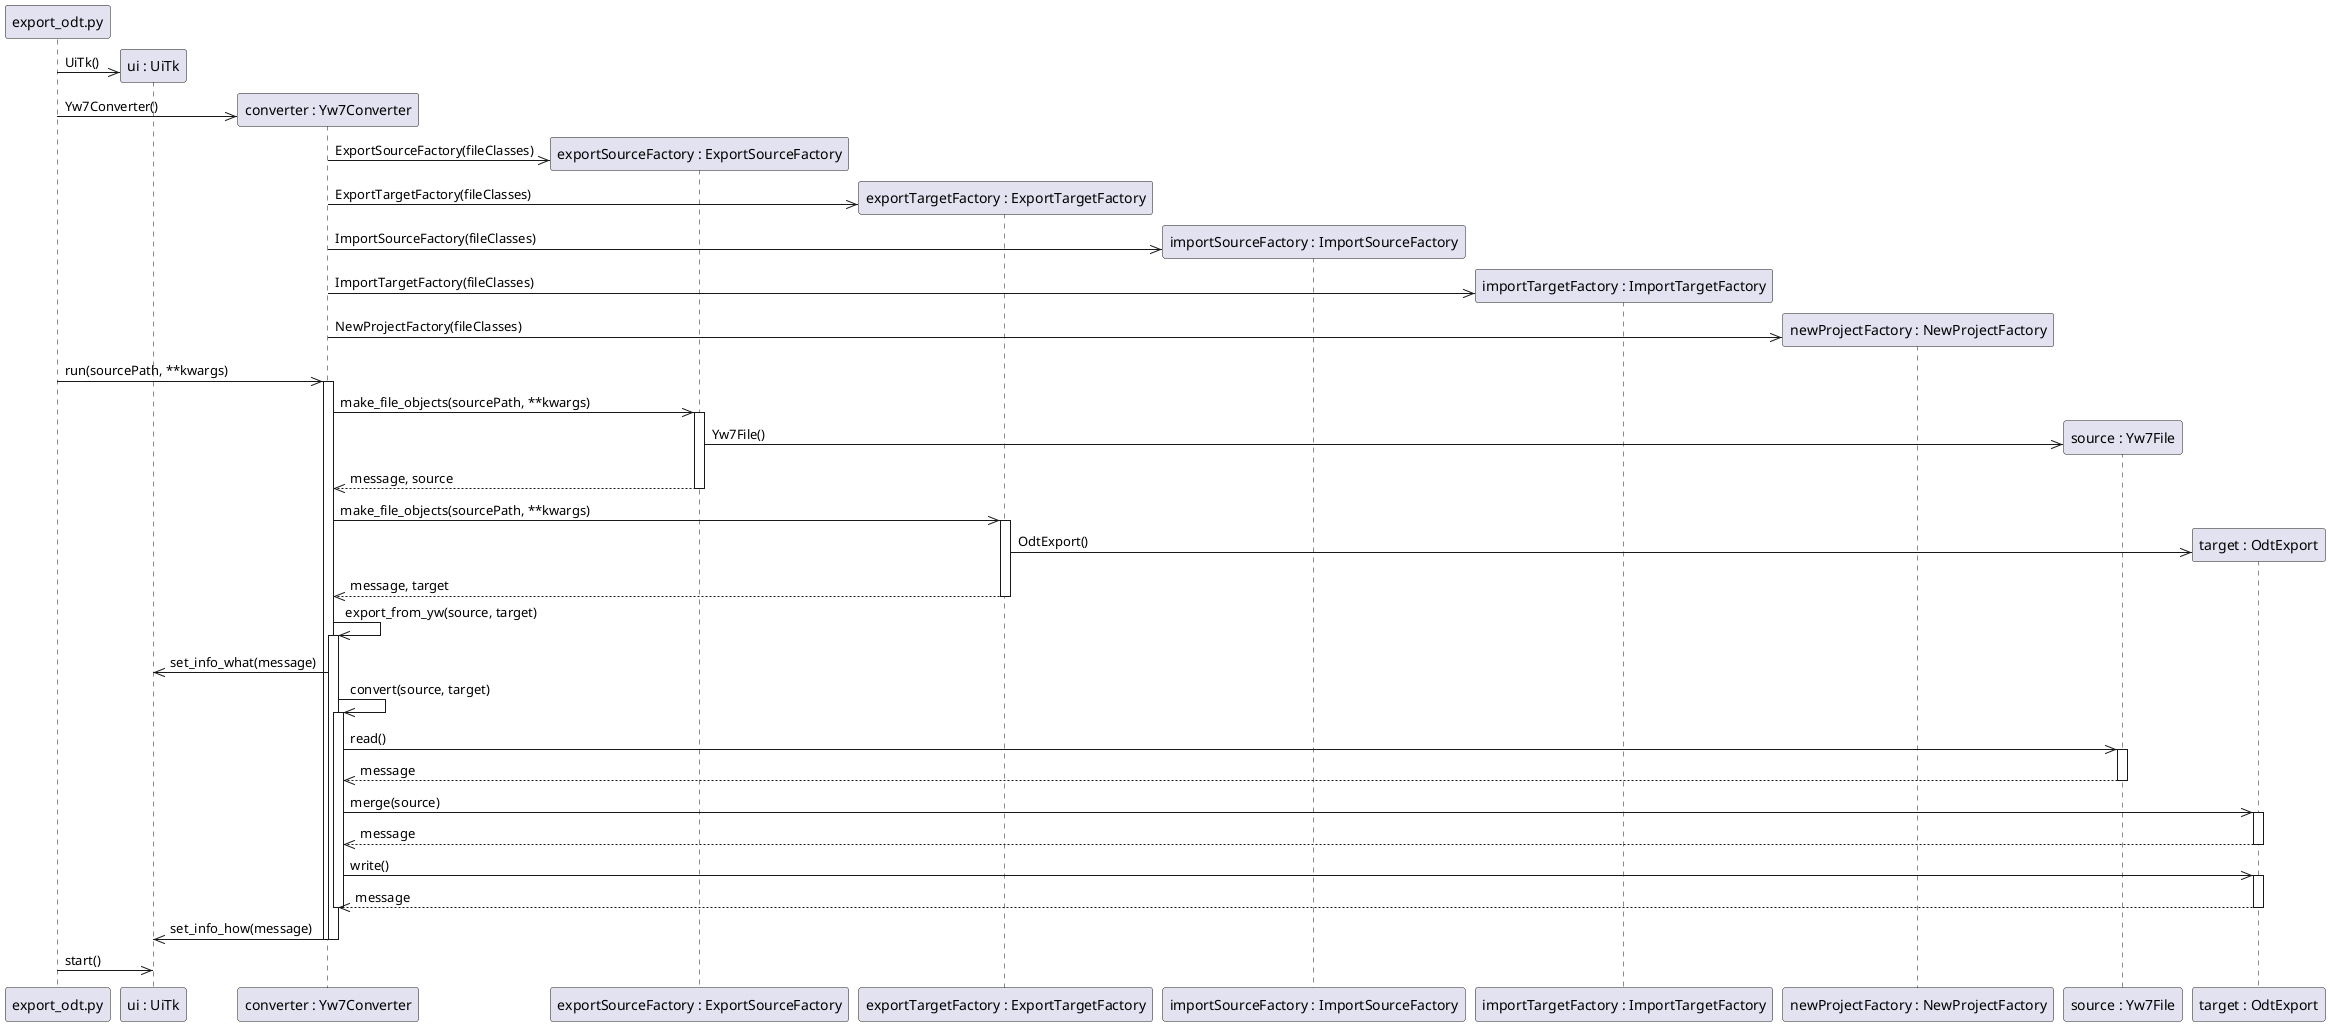 @startuml
create export_odt.py as script

create "ui : UiTk"
script ->> "ui : UiTk" : UiTk()

create "converter : Yw7Converter" as converter 
script ->> converter : Yw7Converter()

create "exportSourceFactory : ExportSourceFactory" as exportSourceFactory
converter ->> exportSourceFactory : ExportSourceFactory(fileClasses)

create "exportTargetFactory : ExportTargetFactory" as exportTargetFactory 
converter ->> exportTargetFactory : ExportTargetFactory(fileClasses)

create "importSourceFactory : ImportSourceFactory" as importSourceFactory 
converter ->> importSourceFactory : ImportSourceFactory(fileClasses)

create "importTargetFactory : ImportTargetFactory" as importTargetFactory 
converter ->> importTargetFactory : ImportTargetFactory(fileClasses)

create "newProjectFactory : NewProjectFactory" as newProjectFactory 
converter ->> newProjectFactory : NewProjectFactory(fileClasses)

script ->> converter : run(sourcePath, **kwargs)

activate converter
converter ->> exportSourceFactory : make_file_objects(sourcePath, **kwargs)

activate exportSourceFactory
create "source : Yw7File" as source
exportSourceFactory ->> source : Yw7File()
exportSourceFactory -->> converter : message, source
deactivate exportSourceFactory

converter ->> exportTargetFactory : make_file_objects(sourcePath, **kwargs)

activate exportTargetFactory
create "target : OdtExport" as target
exportTargetFactory ->> target : OdtExport()
exportTargetFactory -->> converter : message, target
deactivate exportTargetFactory

converter ->> converter : export_from_yw(source, target)
activate converter
converter ->> "ui : UiTk" : set_info_what(message)
converter ->> converter : convert(source, target)
activate converter

converter ->> source : read()
activate source
source -->> converter : message
deactivate source

converter ->> target : merge(source)
activate target
target -->>  converter : message
deactivate target

converter ->> target : write()
activate target
target -->>  converter : message
deactivate converter
deactivate target

converter ->> "ui : UiTk" : set_info_how(message)
deactivate converter
deactivate converter

script ->> "ui : UiTk" : start()
@enduml